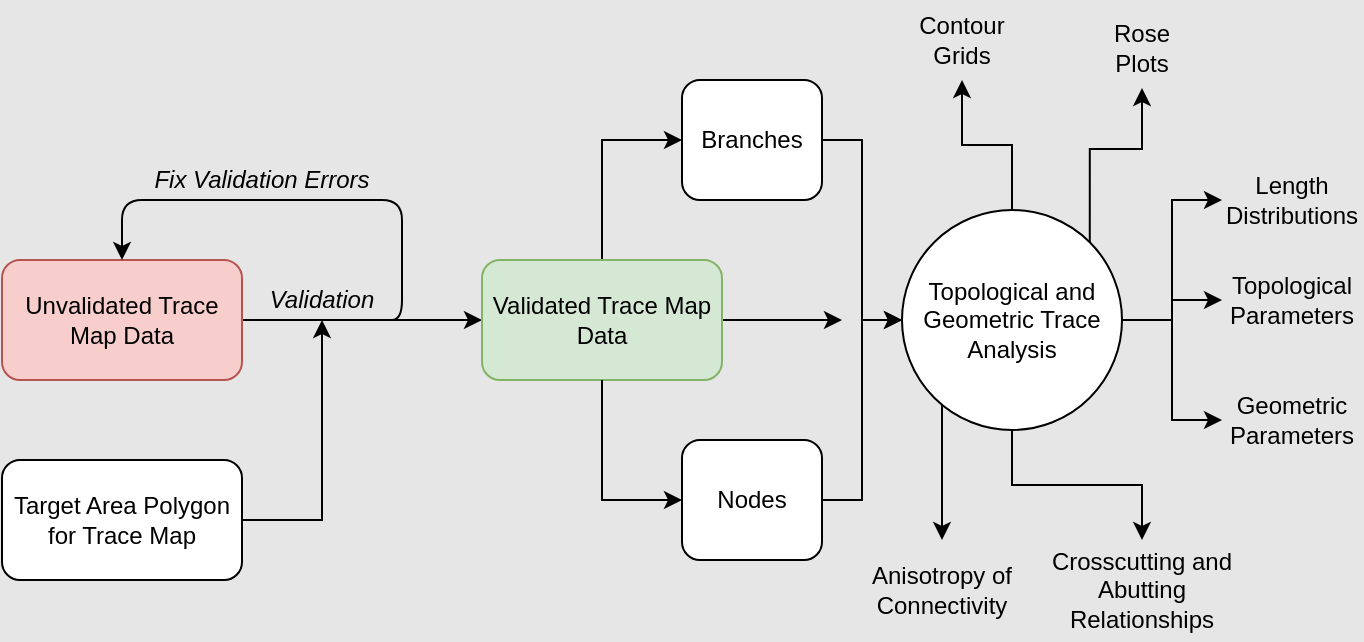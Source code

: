 <mxfile version="12.4.2" type="device" pages="1"><diagram id="nIUlXMM_WiyNYmYrhzPv" name="Page-1"><mxGraphModel dx="1086" dy="966" grid="1" gridSize="10" guides="1" tooltips="1" connect="1" arrows="1" fold="1" page="1" pageScale="1" pageWidth="730" pageHeight="400" background="#E6E6E6" math="0" shadow="0"><root><mxCell id="0"/><mxCell id="1" parent="0"/><mxCell id="yRN4zD25fdFzJ-21RLvZ-4" style="edgeStyle=orthogonalEdgeStyle;rounded=0;orthogonalLoop=1;jettySize=auto;html=1;entryX=0;entryY=0.5;entryDx=0;entryDy=0;" parent="1" source="yRN4zD25fdFzJ-21RLvZ-1" target="yRN4zD25fdFzJ-21RLvZ-2" edge="1"><mxGeometry relative="1" as="geometry"/></mxCell><mxCell id="yRN4zD25fdFzJ-21RLvZ-1" value="Unvalidated Trace Map Data" style="rounded=1;whiteSpace=wrap;html=1;fillColor=#f8cecc;strokeColor=#b85450;" parent="1" vertex="1"><mxGeometry x="20" y="170" width="120" height="60" as="geometry"/></mxCell><mxCell id="yRN4zD25fdFzJ-21RLvZ-10" style="edgeStyle=orthogonalEdgeStyle;rounded=0;orthogonalLoop=1;jettySize=auto;html=1;" parent="1" source="yRN4zD25fdFzJ-21RLvZ-2" target="yRN4zD25fdFzJ-21RLvZ-9" edge="1"><mxGeometry relative="1" as="geometry"><Array as="points"><mxPoint x="320" y="110"/></Array></mxGeometry></mxCell><mxCell id="aQE9wZak48-SIFiHxiFv-1" style="edgeStyle=orthogonalEdgeStyle;rounded=0;orthogonalLoop=1;jettySize=auto;html=1;" parent="1" source="yRN4zD25fdFzJ-21RLvZ-2" edge="1"><mxGeometry relative="1" as="geometry"><mxPoint x="440" y="200" as="targetPoint"/></mxGeometry></mxCell><mxCell id="yRN4zD25fdFzJ-21RLvZ-2" value="Validated Trace Map Data" style="rounded=1;whiteSpace=wrap;html=1;fillColor=#d5e8d4;strokeColor=#82b366;" parent="1" vertex="1"><mxGeometry x="260" y="170" width="120" height="60" as="geometry"/></mxCell><mxCell id="yRN4zD25fdFzJ-21RLvZ-12" style="edgeStyle=orthogonalEdgeStyle;rounded=0;orthogonalLoop=1;jettySize=auto;html=1;" parent="1" source="yRN4zD25fdFzJ-21RLvZ-3" target="yRN4zD25fdFzJ-21RLvZ-5" edge="1"><mxGeometry relative="1" as="geometry"/></mxCell><mxCell id="yRN4zD25fdFzJ-21RLvZ-3" value="Target Area Polygon for Trace Map" style="rounded=1;whiteSpace=wrap;html=1;" parent="1" vertex="1"><mxGeometry x="20" y="270" width="120" height="60" as="geometry"/></mxCell><mxCell id="yRN4zD25fdFzJ-21RLvZ-5" value="Validation" style="text;html=1;strokeColor=none;fillColor=none;align=center;verticalAlign=middle;whiteSpace=wrap;rounded=0;fontStyle=2" parent="1" vertex="1"><mxGeometry x="160" y="180" width="40" height="20" as="geometry"/></mxCell><mxCell id="yRN4zD25fdFzJ-21RLvZ-7" value="" style="endArrow=classic;html=1;entryX=0.5;entryY=0;entryDx=0;entryDy=0;" parent="1" target="yRN4zD25fdFzJ-21RLvZ-1" edge="1"><mxGeometry width="50" height="50" relative="1" as="geometry"><mxPoint x="220" y="200" as="sourcePoint"/><mxPoint x="100" y="140" as="targetPoint"/><Array as="points"><mxPoint x="200" y="200"/><mxPoint x="220" y="200"/><mxPoint x="220" y="140"/><mxPoint x="80" y="140"/></Array></mxGeometry></mxCell><mxCell id="yRN4zD25fdFzJ-21RLvZ-23" style="edgeStyle=orthogonalEdgeStyle;rounded=0;orthogonalLoop=1;jettySize=auto;html=1;entryX=0;entryY=0.5;entryDx=0;entryDy=0;" parent="1" source="yRN4zD25fdFzJ-21RLvZ-8" target="yRN4zD25fdFzJ-21RLvZ-13" edge="1"><mxGeometry relative="1" as="geometry"/></mxCell><mxCell id="yRN4zD25fdFzJ-21RLvZ-8" value="Nodes" style="rounded=1;whiteSpace=wrap;html=1;" parent="1" vertex="1"><mxGeometry x="360" y="260" width="70" height="60" as="geometry"/></mxCell><mxCell id="yRN4zD25fdFzJ-21RLvZ-22" style="edgeStyle=orthogonalEdgeStyle;rounded=0;orthogonalLoop=1;jettySize=auto;html=1;entryX=0;entryY=0.5;entryDx=0;entryDy=0;" parent="1" source="yRN4zD25fdFzJ-21RLvZ-9" target="yRN4zD25fdFzJ-21RLvZ-13" edge="1"><mxGeometry relative="1" as="geometry"/></mxCell><mxCell id="yRN4zD25fdFzJ-21RLvZ-9" value="Branches" style="rounded=1;whiteSpace=wrap;html=1;" parent="1" vertex="1"><mxGeometry x="360" y="80" width="70" height="60" as="geometry"/></mxCell><mxCell id="yRN4zD25fdFzJ-21RLvZ-11" style="edgeStyle=orthogonalEdgeStyle;rounded=0;orthogonalLoop=1;jettySize=auto;html=1;" parent="1" source="yRN4zD25fdFzJ-21RLvZ-2" target="yRN4zD25fdFzJ-21RLvZ-8" edge="1"><mxGeometry relative="1" as="geometry"><mxPoint x="390" y="209.667" as="sourcePoint"/><mxPoint x="455" y="170" as="targetPoint"/><Array as="points"><mxPoint x="320" y="290"/></Array></mxGeometry></mxCell><mxCell id="yRN4zD25fdFzJ-21RLvZ-25" style="edgeStyle=orthogonalEdgeStyle;rounded=0;orthogonalLoop=1;jettySize=auto;html=1;" parent="1" source="yRN4zD25fdFzJ-21RLvZ-13" target="yRN4zD25fdFzJ-21RLvZ-14" edge="1"><mxGeometry relative="1" as="geometry"/></mxCell><mxCell id="yRN4zD25fdFzJ-21RLvZ-26" style="edgeStyle=orthogonalEdgeStyle;rounded=0;orthogonalLoop=1;jettySize=auto;html=1;exitX=1;exitY=0;exitDx=0;exitDy=0;" parent="1" source="yRN4zD25fdFzJ-21RLvZ-13" target="yRN4zD25fdFzJ-21RLvZ-15" edge="1"><mxGeometry relative="1" as="geometry"/></mxCell><mxCell id="yRN4zD25fdFzJ-21RLvZ-27" style="edgeStyle=orthogonalEdgeStyle;rounded=0;orthogonalLoop=1;jettySize=auto;html=1;" parent="1" source="yRN4zD25fdFzJ-21RLvZ-13" target="yRN4zD25fdFzJ-21RLvZ-16" edge="1"><mxGeometry relative="1" as="geometry"/></mxCell><mxCell id="yRN4zD25fdFzJ-21RLvZ-28" style="edgeStyle=orthogonalEdgeStyle;rounded=0;orthogonalLoop=1;jettySize=auto;html=1;" parent="1" source="yRN4zD25fdFzJ-21RLvZ-13" target="yRN4zD25fdFzJ-21RLvZ-17" edge="1"><mxGeometry relative="1" as="geometry"/></mxCell><mxCell id="yRN4zD25fdFzJ-21RLvZ-29" style="edgeStyle=orthogonalEdgeStyle;rounded=0;orthogonalLoop=1;jettySize=auto;html=1;" parent="1" source="yRN4zD25fdFzJ-21RLvZ-13" target="yRN4zD25fdFzJ-21RLvZ-19" edge="1"><mxGeometry relative="1" as="geometry"/></mxCell><mxCell id="yRN4zD25fdFzJ-21RLvZ-30" style="edgeStyle=orthogonalEdgeStyle;rounded=0;orthogonalLoop=1;jettySize=auto;html=1;" parent="1" source="yRN4zD25fdFzJ-21RLvZ-13" target="yRN4zD25fdFzJ-21RLvZ-21" edge="1"><mxGeometry relative="1" as="geometry"/></mxCell><mxCell id="yRN4zD25fdFzJ-21RLvZ-31" style="edgeStyle=orthogonalEdgeStyle;rounded=0;orthogonalLoop=1;jettySize=auto;html=1;exitX=0;exitY=1;exitDx=0;exitDy=0;" parent="1" source="yRN4zD25fdFzJ-21RLvZ-13" target="yRN4zD25fdFzJ-21RLvZ-24" edge="1"><mxGeometry relative="1" as="geometry"><Array as="points"><mxPoint x="490" y="239"/></Array></mxGeometry></mxCell><mxCell id="yRN4zD25fdFzJ-21RLvZ-13" value="Topological and Geometric Trace Analysis" style="ellipse;whiteSpace=wrap;html=1;aspect=fixed;" parent="1" vertex="1"><mxGeometry x="470" y="145" width="110" height="110" as="geometry"/></mxCell><mxCell id="yRN4zD25fdFzJ-21RLvZ-14" value="Contour Grids" style="text;html=1;strokeColor=none;fillColor=none;align=center;verticalAlign=middle;whiteSpace=wrap;rounded=0;" parent="1" vertex="1"><mxGeometry x="470" y="40" width="60" height="40" as="geometry"/></mxCell><mxCell id="yRN4zD25fdFzJ-21RLvZ-15" value="Rose Plots" style="text;html=1;strokeColor=none;fillColor=none;align=center;verticalAlign=middle;whiteSpace=wrap;rounded=0;" parent="1" vertex="1"><mxGeometry x="560" y="44" width="60" height="40" as="geometry"/></mxCell><mxCell id="yRN4zD25fdFzJ-21RLvZ-16" value="Length Distributions" style="text;html=1;strokeColor=none;fillColor=none;align=center;verticalAlign=middle;whiteSpace=wrap;rounded=0;" parent="1" vertex="1"><mxGeometry x="630" y="120" width="70" height="40" as="geometry"/></mxCell><mxCell id="yRN4zD25fdFzJ-21RLvZ-17" value="Topological Parameters" style="text;html=1;strokeColor=none;fillColor=none;align=center;verticalAlign=middle;whiteSpace=wrap;rounded=0;" parent="1" vertex="1"><mxGeometry x="630" y="170" width="70" height="40" as="geometry"/></mxCell><mxCell id="yRN4zD25fdFzJ-21RLvZ-18" value="Fix Validation Errors" style="text;html=1;strokeColor=none;fillColor=none;align=center;verticalAlign=middle;whiteSpace=wrap;rounded=0;fontStyle=2" parent="1" vertex="1"><mxGeometry x="90" y="120" width="120" height="20" as="geometry"/></mxCell><mxCell id="yRN4zD25fdFzJ-21RLvZ-19" value="Geometric Parameters" style="text;html=1;strokeColor=none;fillColor=none;align=center;verticalAlign=middle;whiteSpace=wrap;rounded=0;" parent="1" vertex="1"><mxGeometry x="630" y="230" width="70" height="40" as="geometry"/></mxCell><mxCell id="yRN4zD25fdFzJ-21RLvZ-21" value="Crosscutting and Abutting Relationships" style="text;html=1;strokeColor=none;fillColor=none;align=center;verticalAlign=middle;whiteSpace=wrap;rounded=0;" parent="1" vertex="1"><mxGeometry x="540" y="310" width="100" height="50" as="geometry"/></mxCell><mxCell id="yRN4zD25fdFzJ-21RLvZ-24" value="Anisotropy of Connectivity" style="text;html=1;strokeColor=none;fillColor=none;align=center;verticalAlign=middle;whiteSpace=wrap;rounded=0;" parent="1" vertex="1"><mxGeometry x="440" y="310" width="100" height="50" as="geometry"/></mxCell></root></mxGraphModel></diagram></mxfile>